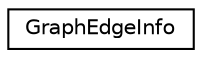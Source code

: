 digraph "Graphical Class Hierarchy"
{
  edge [fontname="Helvetica",fontsize="10",labelfontname="Helvetica",labelfontsize="10"];
  node [fontname="Helvetica",fontsize="10",shape=record];
  rankdir="LR";
  Node1 [label="GraphEdgeInfo",height=0.2,width=0.4,color="black", fillcolor="white", style="filled",URL="$classGraphEdgeInfo.html"];
}
